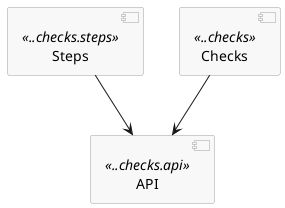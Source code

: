 @startuml

skinparam componentStyle uml2
skinparam component {
  BorderColor #a0a0a0
  BackgroundColor #f8f8f8
}

[API] <<..checks.api>>
[Steps] <<..checks.steps>>
[Checks] <<..checks>>

[Steps] --> [API]
[Checks] --> [API]

@enduml

